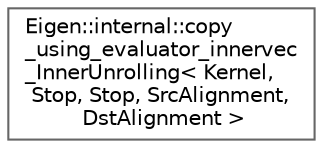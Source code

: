 digraph "类继承关系图"
{
 // LATEX_PDF_SIZE
  bgcolor="transparent";
  edge [fontname=Helvetica,fontsize=10,labelfontname=Helvetica,labelfontsize=10];
  node [fontname=Helvetica,fontsize=10,shape=box,height=0.2,width=0.4];
  rankdir="LR";
  Node0 [id="Node000000",label="Eigen::internal::copy\l_using_evaluator_innervec\l_InnerUnrolling\< Kernel,\l Stop, Stop, SrcAlignment,\l DstAlignment \>",height=0.2,width=0.4,color="grey40", fillcolor="white", style="filled",URL="$struct_eigen_1_1internal_1_1copy__using__evaluator__innervec___inner_unrolling_3_01_kernel_00_01f9638de23111656da8d7300be7918511.html",tooltip=" "];
}
